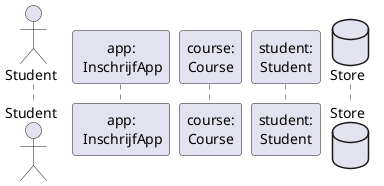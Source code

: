 @startuml

autonumber

actor Student
participant "app:\n InschrijfApp" as app
participant "course:\nCourse" as course
participant "student:\nStudent" as student
database Store



@enduml